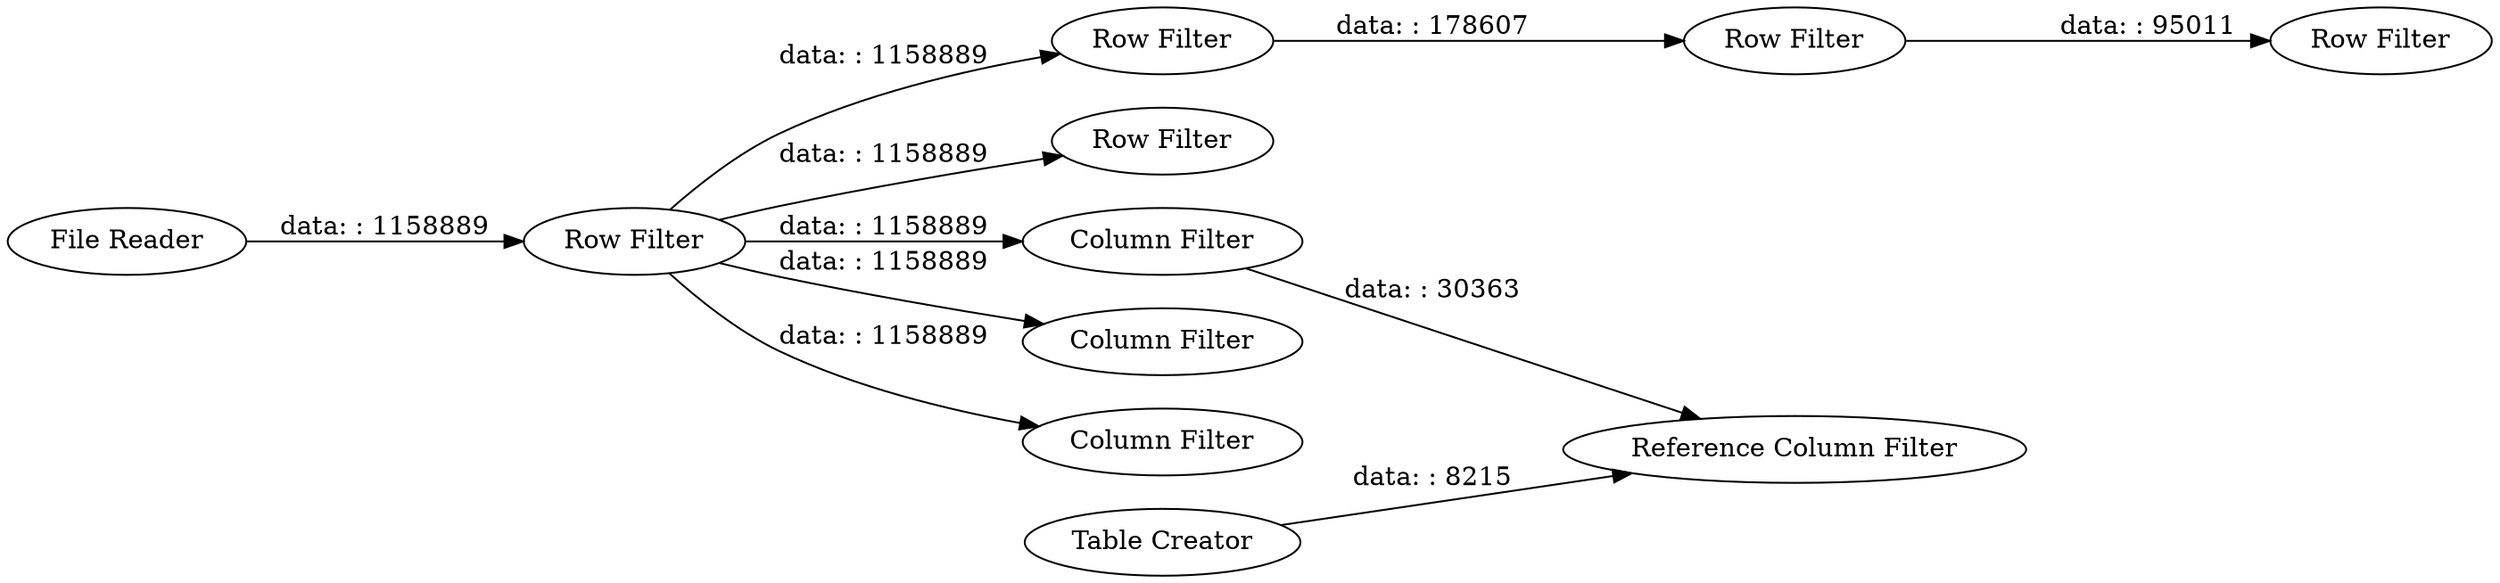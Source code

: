 digraph {
	"5233934213406214797_1" [label="File Reader"]
	"5233934213406214797_11" [label="Row Filter"]
	"5233934213406214797_10" [label="Row Filter"]
	"5233934213406214797_7" [label="Reference Column Filter"]
	"5233934213406214797_4" [label="Row Filter"]
	"5233934213406214797_9" [label="Column Filter"]
	"5233934213406214797_8" [label="Table Creator"]
	"5233934213406214797_12" [label="Row Filter"]
	"5233934213406214797_2" [label="Row Filter"]
	"5233934213406214797_6" [label="Column Filter"]
	"5233934213406214797_5" [label="Column Filter"]
	"5233934213406214797_12" -> "5233934213406214797_10" [label="data: : 95011"]
	"5233934213406214797_9" -> "5233934213406214797_7" [label="data: : 30363"]
	"5233934213406214797_2" -> "5233934213406214797_11" [label="data: : 1158889"]
	"5233934213406214797_2" -> "5233934213406214797_6" [label="data: : 1158889"]
	"5233934213406214797_2" -> "5233934213406214797_9" [label="data: : 1158889"]
	"5233934213406214797_2" -> "5233934213406214797_5" [label="data: : 1158889"]
	"5233934213406214797_1" -> "5233934213406214797_2" [label="data: : 1158889"]
	"5233934213406214797_11" -> "5233934213406214797_12" [label="data: : 178607"]
	"5233934213406214797_2" -> "5233934213406214797_4" [label="data: : 1158889"]
	"5233934213406214797_8" -> "5233934213406214797_7" [label="data: : 8215"]
	rankdir=LR
}
